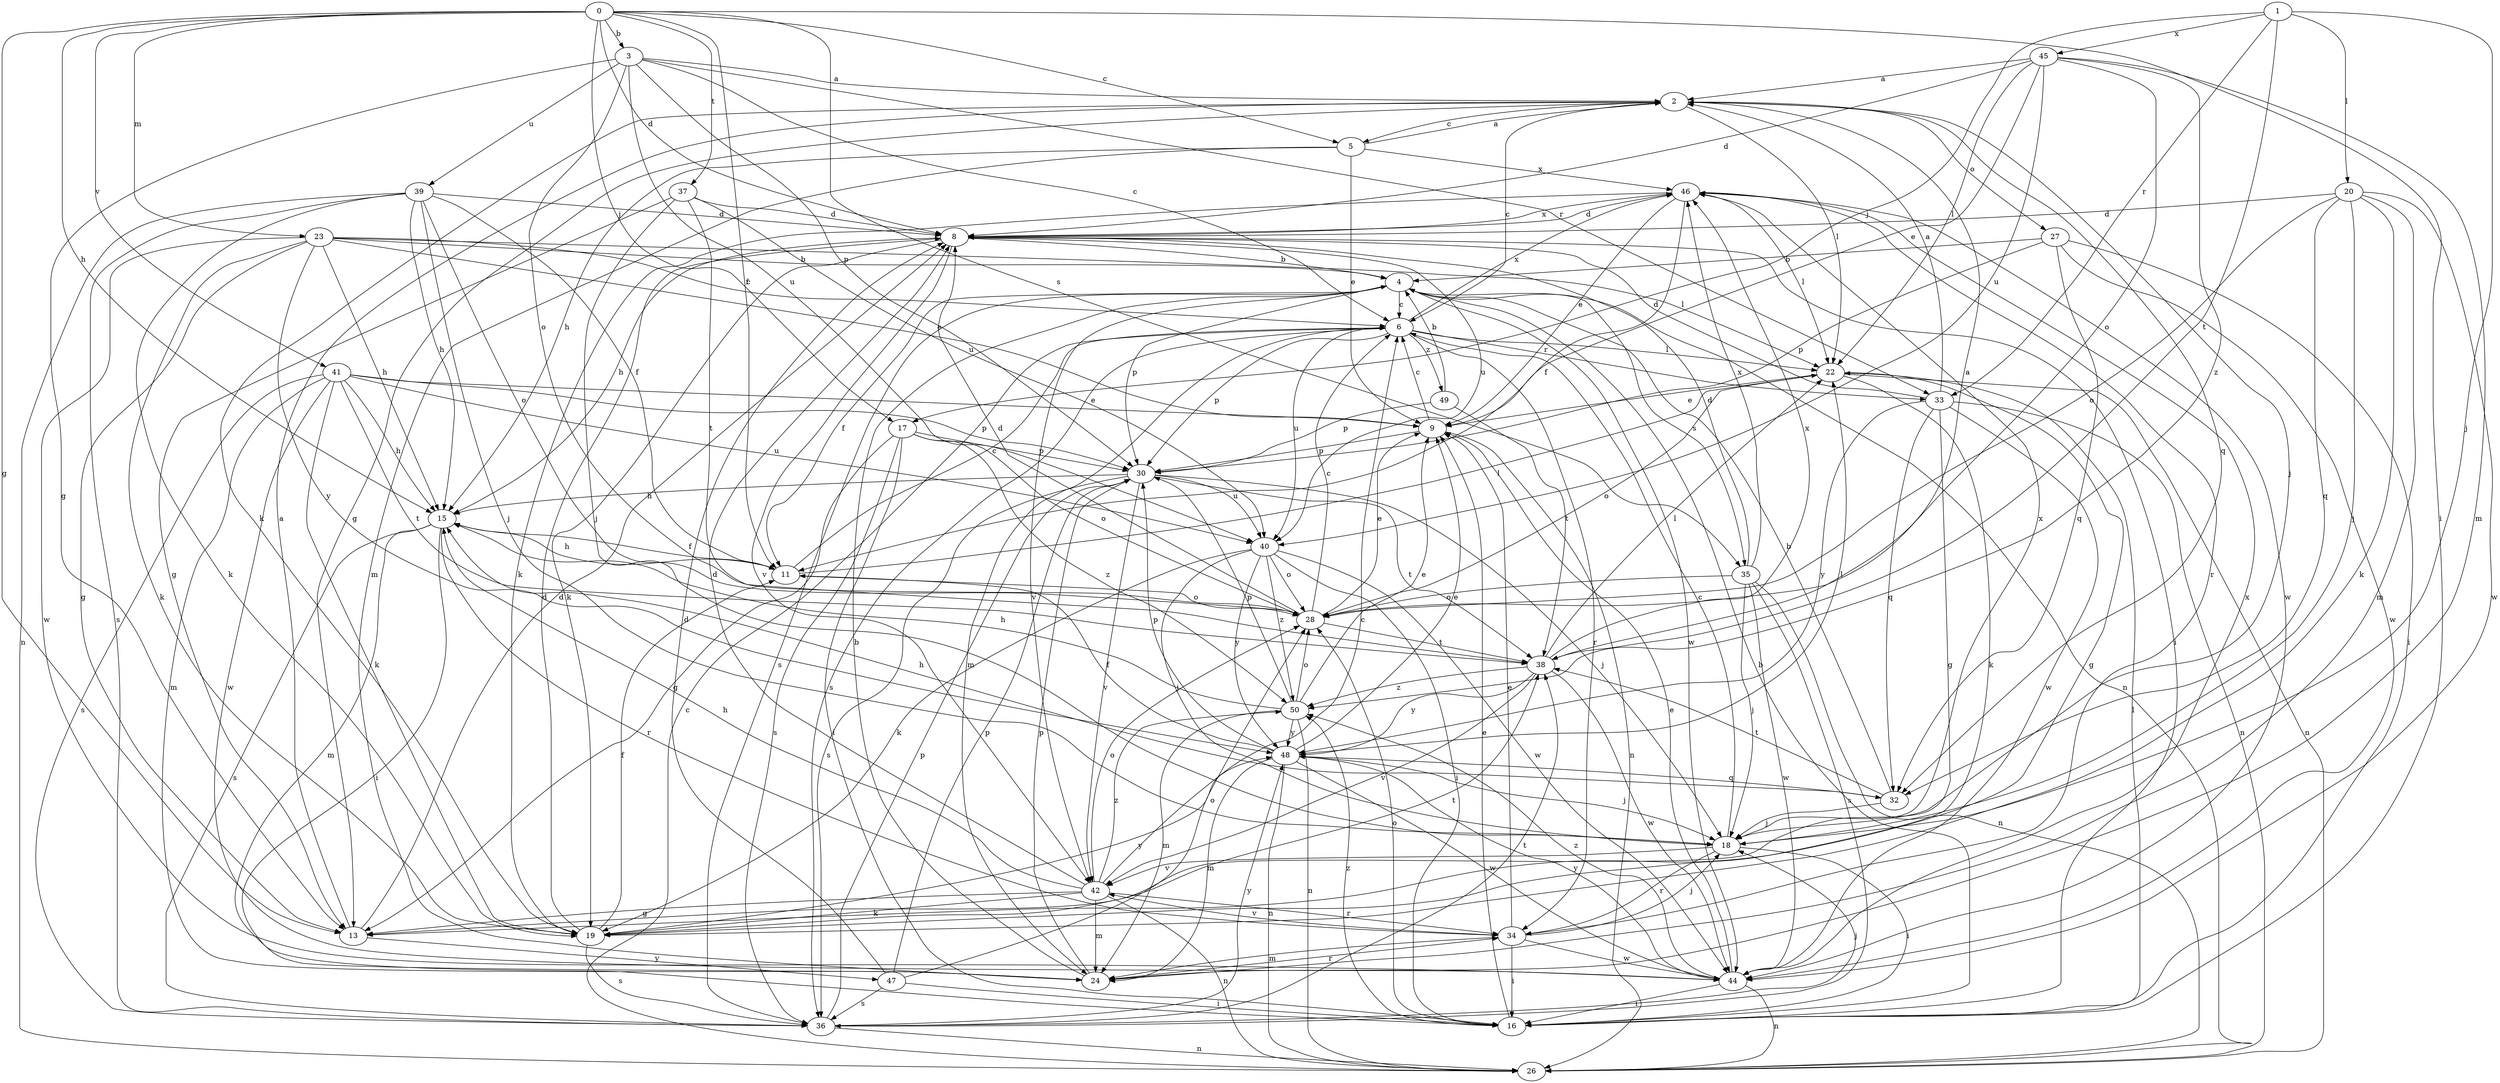 strict digraph  {
0;
1;
2;
3;
4;
5;
6;
8;
9;
11;
13;
15;
16;
17;
18;
19;
20;
22;
23;
24;
26;
27;
28;
30;
32;
33;
34;
35;
36;
37;
38;
39;
40;
41;
42;
44;
45;
46;
47;
48;
49;
50;
0 -> 3  [label=b];
0 -> 5  [label=c];
0 -> 8  [label=d];
0 -> 11  [label=f];
0 -> 13  [label=g];
0 -> 15  [label=h];
0 -> 16  [label=i];
0 -> 17  [label=j];
0 -> 23  [label=m];
0 -> 35  [label=s];
0 -> 37  [label=t];
0 -> 41  [label=v];
1 -> 17  [label=j];
1 -> 18  [label=j];
1 -> 20  [label=l];
1 -> 33  [label=r];
1 -> 38  [label=t];
1 -> 45  [label=x];
2 -> 5  [label=c];
2 -> 6  [label=c];
2 -> 13  [label=g];
2 -> 18  [label=j];
2 -> 19  [label=k];
2 -> 22  [label=l];
2 -> 27  [label=o];
2 -> 32  [label=q];
3 -> 2  [label=a];
3 -> 6  [label=c];
3 -> 13  [label=g];
3 -> 28  [label=o];
3 -> 30  [label=p];
3 -> 33  [label=r];
3 -> 39  [label=u];
3 -> 40  [label=u];
4 -> 6  [label=c];
4 -> 11  [label=f];
4 -> 26  [label=n];
4 -> 30  [label=p];
4 -> 35  [label=s];
4 -> 36  [label=s];
4 -> 42  [label=v];
4 -> 44  [label=w];
5 -> 2  [label=a];
5 -> 9  [label=e];
5 -> 15  [label=h];
5 -> 24  [label=m];
5 -> 46  [label=x];
6 -> 22  [label=l];
6 -> 24  [label=m];
6 -> 30  [label=p];
6 -> 33  [label=r];
6 -> 34  [label=r];
6 -> 36  [label=s];
6 -> 40  [label=u];
6 -> 46  [label=x];
6 -> 49  [label=z];
8 -> 4  [label=b];
8 -> 15  [label=h];
8 -> 16  [label=i];
8 -> 19  [label=k];
8 -> 40  [label=u];
8 -> 42  [label=v];
8 -> 46  [label=x];
9 -> 6  [label=c];
9 -> 26  [label=n];
9 -> 30  [label=p];
11 -> 6  [label=c];
11 -> 15  [label=h];
11 -> 22  [label=l];
11 -> 28  [label=o];
13 -> 2  [label=a];
13 -> 8  [label=d];
13 -> 47  [label=y];
15 -> 11  [label=f];
15 -> 16  [label=i];
15 -> 24  [label=m];
15 -> 34  [label=r];
15 -> 36  [label=s];
16 -> 4  [label=b];
16 -> 9  [label=e];
16 -> 22  [label=l];
16 -> 28  [label=o];
16 -> 50  [label=z];
17 -> 13  [label=g];
17 -> 16  [label=i];
17 -> 28  [label=o];
17 -> 30  [label=p];
17 -> 36  [label=s];
17 -> 50  [label=z];
18 -> 6  [label=c];
18 -> 16  [label=i];
18 -> 34  [label=r];
18 -> 42  [label=v];
18 -> 46  [label=x];
19 -> 8  [label=d];
19 -> 11  [label=f];
19 -> 36  [label=s];
19 -> 38  [label=t];
19 -> 48  [label=y];
20 -> 8  [label=d];
20 -> 18  [label=j];
20 -> 19  [label=k];
20 -> 24  [label=m];
20 -> 28  [label=o];
20 -> 32  [label=q];
20 -> 44  [label=w];
22 -> 9  [label=e];
22 -> 13  [label=g];
22 -> 19  [label=k];
22 -> 26  [label=n];
22 -> 28  [label=o];
23 -> 4  [label=b];
23 -> 6  [label=c];
23 -> 9  [label=e];
23 -> 13  [label=g];
23 -> 15  [label=h];
23 -> 19  [label=k];
23 -> 22  [label=l];
23 -> 44  [label=w];
23 -> 48  [label=y];
24 -> 4  [label=b];
24 -> 30  [label=p];
24 -> 34  [label=r];
26 -> 6  [label=c];
27 -> 4  [label=b];
27 -> 16  [label=i];
27 -> 30  [label=p];
27 -> 32  [label=q];
27 -> 44  [label=w];
28 -> 6  [label=c];
28 -> 8  [label=d];
28 -> 9  [label=e];
28 -> 38  [label=t];
30 -> 15  [label=h];
30 -> 18  [label=j];
30 -> 36  [label=s];
30 -> 38  [label=t];
30 -> 40  [label=u];
30 -> 42  [label=v];
32 -> 4  [label=b];
32 -> 15  [label=h];
32 -> 18  [label=j];
32 -> 38  [label=t];
33 -> 2  [label=a];
33 -> 8  [label=d];
33 -> 13  [label=g];
33 -> 26  [label=n];
33 -> 32  [label=q];
33 -> 44  [label=w];
33 -> 48  [label=y];
34 -> 9  [label=e];
34 -> 16  [label=i];
34 -> 18  [label=j];
34 -> 24  [label=m];
34 -> 42  [label=v];
34 -> 44  [label=w];
35 -> 8  [label=d];
35 -> 18  [label=j];
35 -> 26  [label=n];
35 -> 28  [label=o];
35 -> 36  [label=s];
35 -> 44  [label=w];
35 -> 46  [label=x];
36 -> 18  [label=j];
36 -> 26  [label=n];
36 -> 30  [label=p];
36 -> 38  [label=t];
36 -> 48  [label=y];
37 -> 8  [label=d];
37 -> 13  [label=g];
37 -> 18  [label=j];
37 -> 38  [label=t];
37 -> 40  [label=u];
38 -> 2  [label=a];
38 -> 22  [label=l];
38 -> 42  [label=v];
38 -> 44  [label=w];
38 -> 46  [label=x];
38 -> 48  [label=y];
38 -> 50  [label=z];
39 -> 8  [label=d];
39 -> 11  [label=f];
39 -> 15  [label=h];
39 -> 18  [label=j];
39 -> 19  [label=k];
39 -> 26  [label=n];
39 -> 28  [label=o];
39 -> 36  [label=s];
40 -> 16  [label=i];
40 -> 18  [label=j];
40 -> 19  [label=k];
40 -> 28  [label=o];
40 -> 44  [label=w];
40 -> 48  [label=y];
40 -> 50  [label=z];
41 -> 9  [label=e];
41 -> 15  [label=h];
41 -> 19  [label=k];
41 -> 24  [label=m];
41 -> 30  [label=p];
41 -> 36  [label=s];
41 -> 38  [label=t];
41 -> 40  [label=u];
41 -> 44  [label=w];
42 -> 6  [label=c];
42 -> 8  [label=d];
42 -> 13  [label=g];
42 -> 15  [label=h];
42 -> 19  [label=k];
42 -> 24  [label=m];
42 -> 26  [label=n];
42 -> 28  [label=o];
42 -> 34  [label=r];
42 -> 50  [label=z];
44 -> 9  [label=e];
44 -> 16  [label=i];
44 -> 26  [label=n];
44 -> 46  [label=x];
44 -> 48  [label=y];
44 -> 50  [label=z];
45 -> 2  [label=a];
45 -> 8  [label=d];
45 -> 9  [label=e];
45 -> 22  [label=l];
45 -> 24  [label=m];
45 -> 28  [label=o];
45 -> 40  [label=u];
45 -> 50  [label=z];
46 -> 8  [label=d];
46 -> 9  [label=e];
46 -> 11  [label=f];
46 -> 19  [label=k];
46 -> 22  [label=l];
46 -> 34  [label=r];
46 -> 44  [label=w];
47 -> 8  [label=d];
47 -> 16  [label=i];
47 -> 28  [label=o];
47 -> 30  [label=p];
47 -> 36  [label=s];
48 -> 9  [label=e];
48 -> 11  [label=f];
48 -> 18  [label=j];
48 -> 22  [label=l];
48 -> 24  [label=m];
48 -> 26  [label=n];
48 -> 30  [label=p];
48 -> 32  [label=q];
48 -> 44  [label=w];
49 -> 4  [label=b];
49 -> 30  [label=p];
49 -> 38  [label=t];
50 -> 9  [label=e];
50 -> 15  [label=h];
50 -> 24  [label=m];
50 -> 26  [label=n];
50 -> 28  [label=o];
50 -> 30  [label=p];
50 -> 48  [label=y];
}
